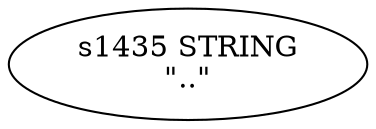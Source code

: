 
  digraph remaining_field_pattern {
  
    rankdir=LR;
  
    s1435 [label="s1435 STRING\n\"..\""];
  
  }
  